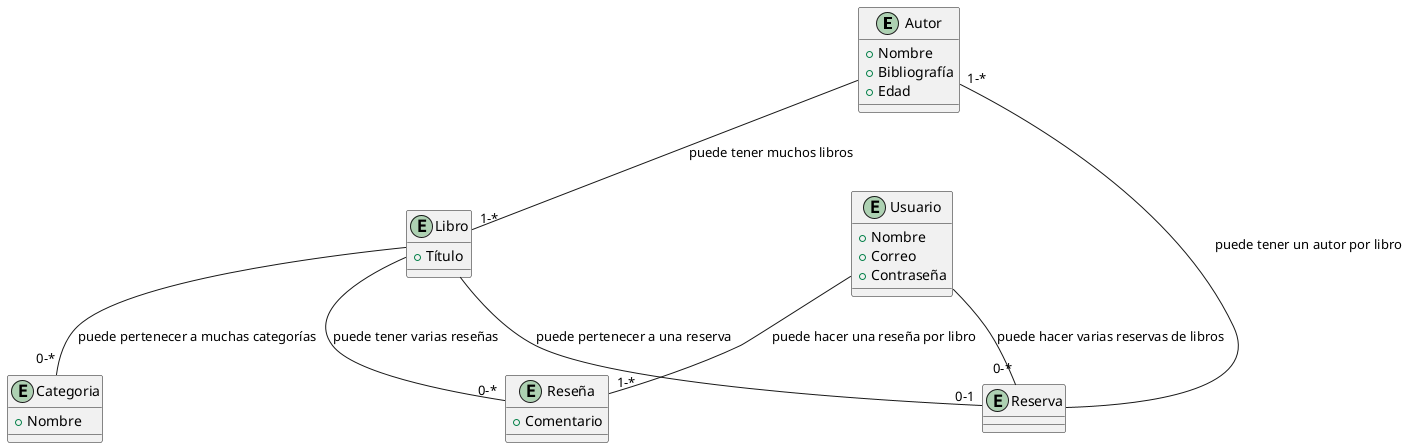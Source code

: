 @startuml

entity Autor {
  + Nombre
  + Bibliografía
  + Edad
}

entity Libro {
  + Título
}

entity Categoria {
  + Nombre
}

entity Reserva {
}

entity Reseña {
  + Comentario
}

entity Usuario {
  + Nombre
  + Correo
  + Contraseña
}

Autor -- "1-*" Libro : puede tener muchos libros
Libro -- "0-*" Categoria : puede pertenecer a muchas categorías
Libro -- "0-1" Reserva : puede pertenecer a una reserva
Libro -- "0-*" Reseña : puede tener varias reseñas
Usuario -- "1-*" Reseña : puede hacer una reseña por libro
Usuario -- "0-*" Reserva : puede hacer varias reservas de libros
Reserva -- "1-*" Autor : puede tener un autor por libro

@enduml